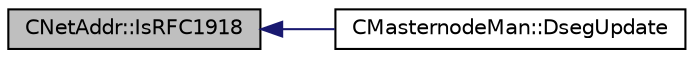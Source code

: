 digraph "CNetAddr::IsRFC1918"
{
  edge [fontname="Helvetica",fontsize="10",labelfontname="Helvetica",labelfontsize="10"];
  node [fontname="Helvetica",fontsize="10",shape=record];
  rankdir="LR";
  Node257 [label="CNetAddr::IsRFC1918",height=0.2,width=0.4,color="black", fillcolor="grey75", style="filled", fontcolor="black"];
  Node257 -> Node258 [dir="back",color="midnightblue",fontsize="10",style="solid",fontname="Helvetica"];
  Node258 [label="CMasternodeMan::DsegUpdate",height=0.2,width=0.4,color="black", fillcolor="white", style="filled",URL="$class_c_masternode_man.html#a5aa389cb63e70edf9fd9e2eb7fe90750"];
}

